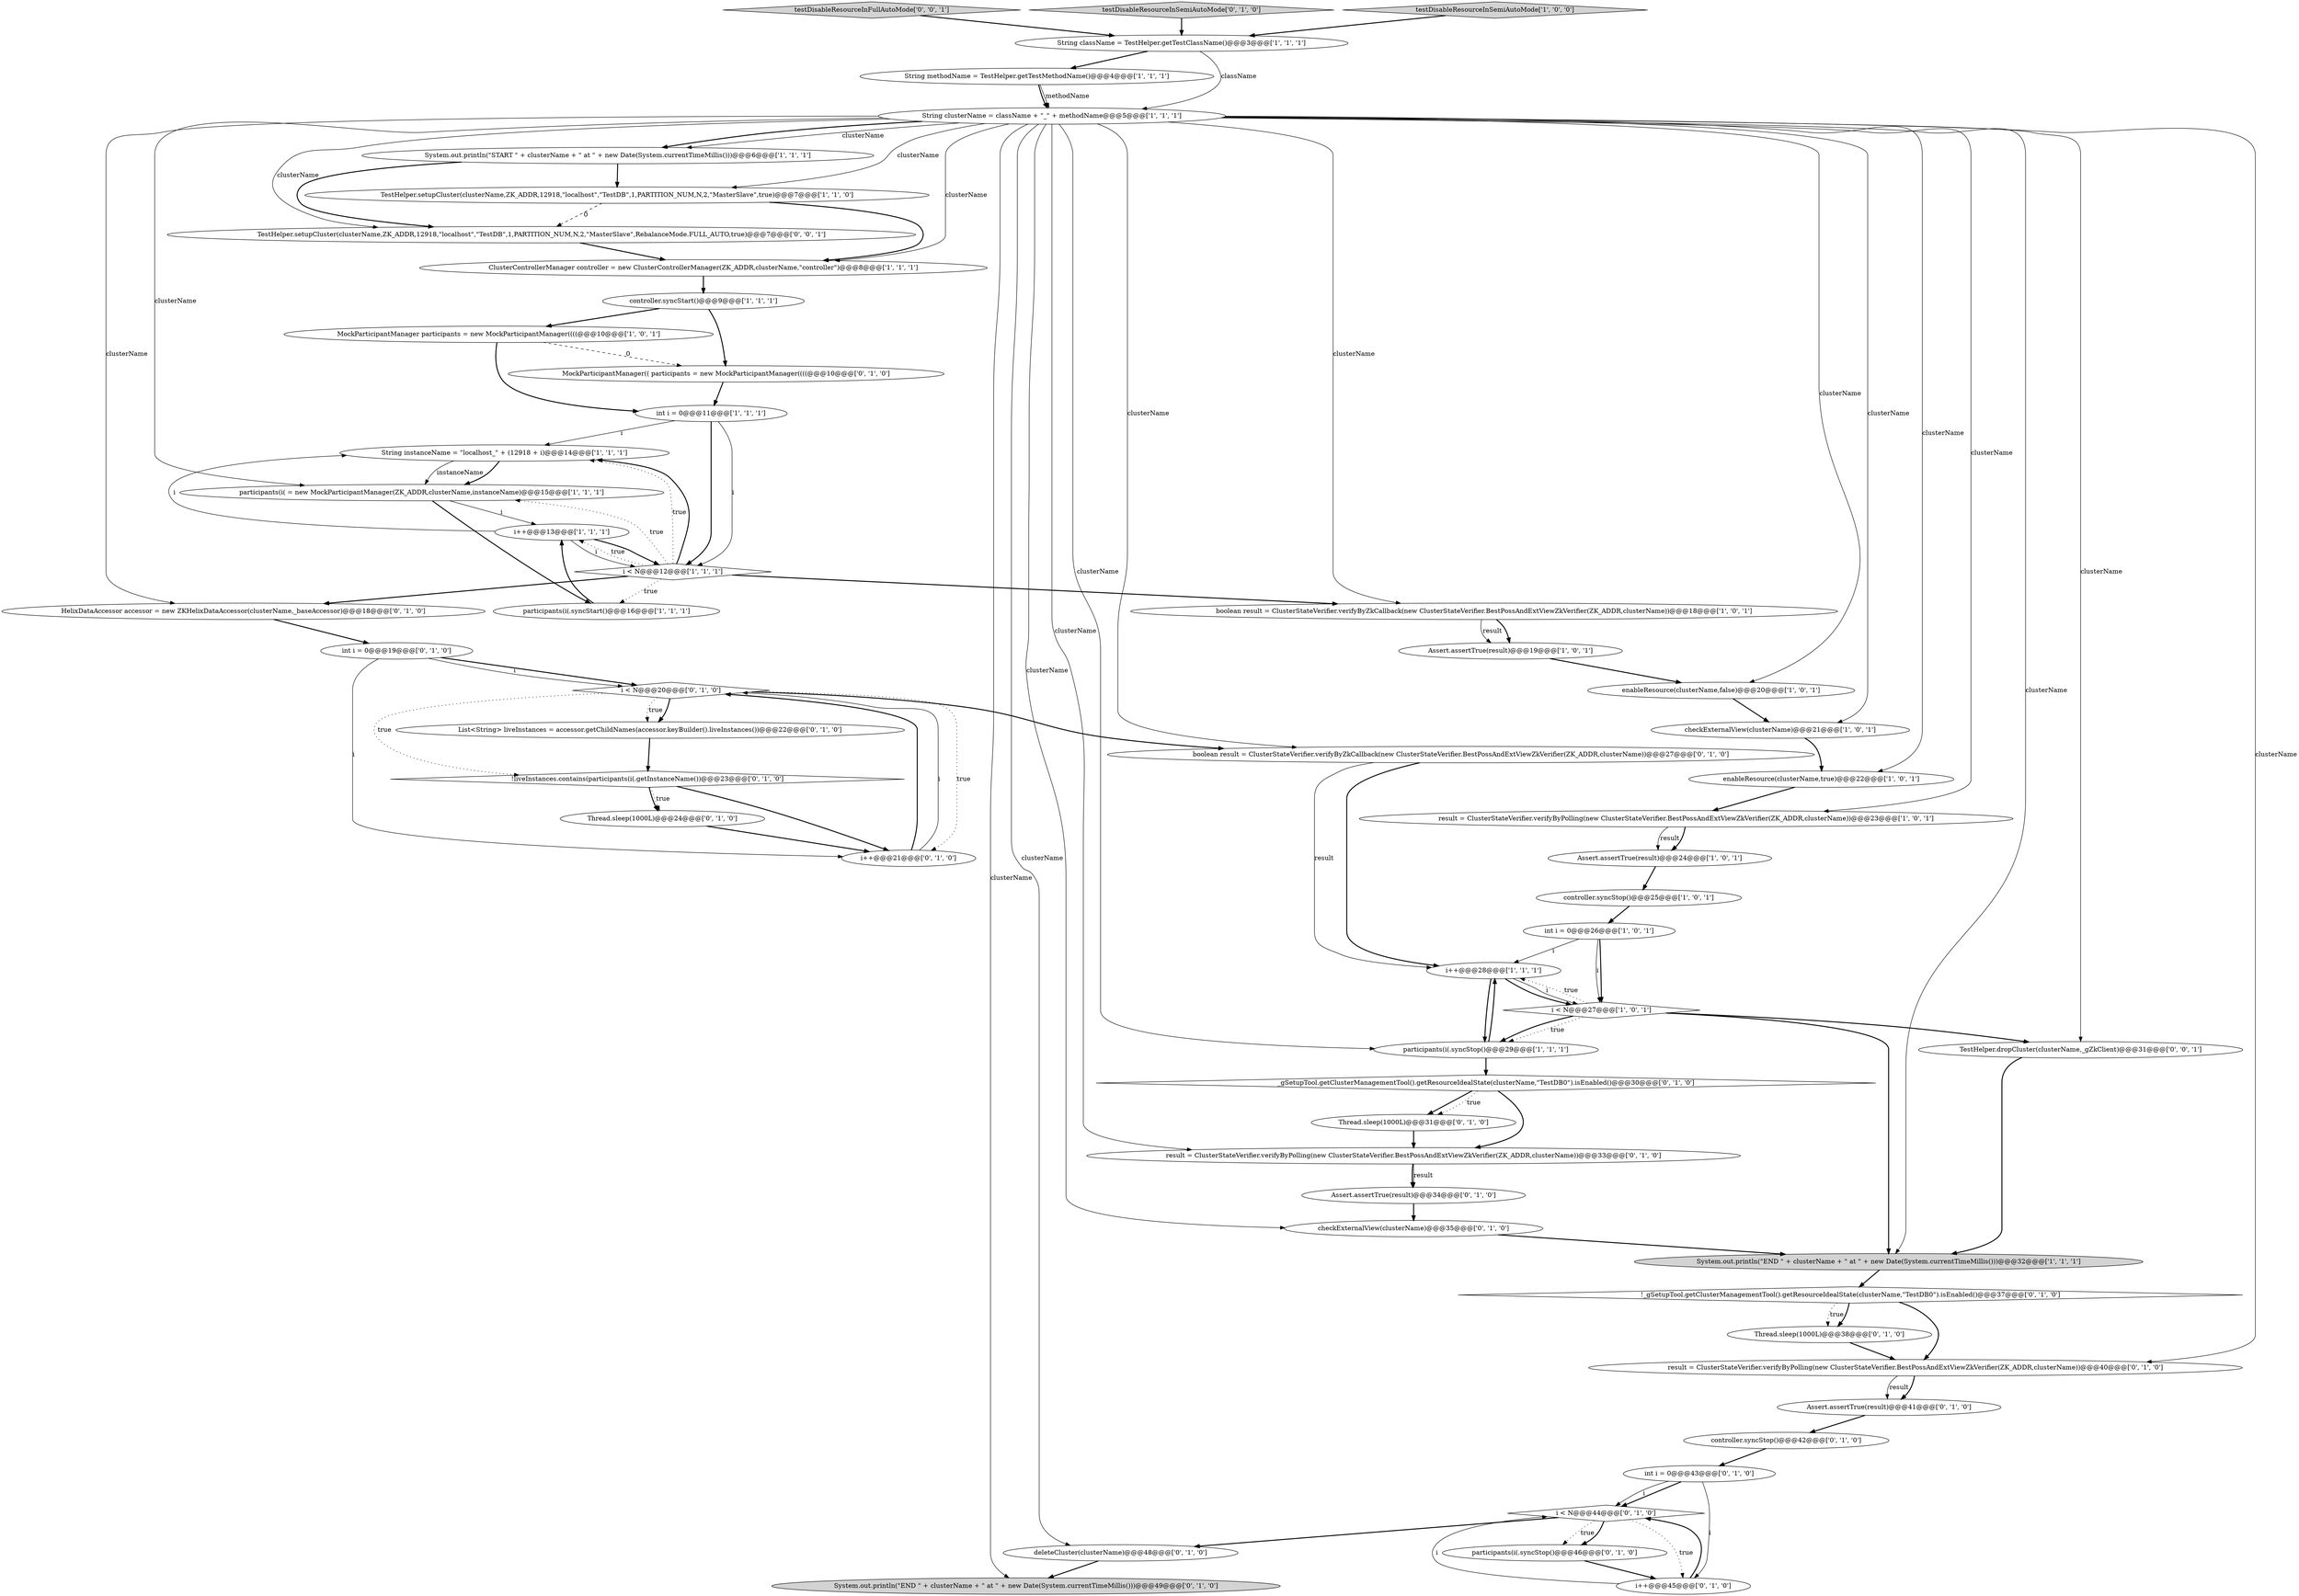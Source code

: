 digraph {
24 [style = filled, label = "String clusterName = className + \"_\" + methodName@@@5@@@['1', '1', '1']", fillcolor = white, shape = ellipse image = "AAA0AAABBB1BBB"];
17 [style = filled, label = "String methodName = TestHelper.getTestMethodName()@@@4@@@['1', '1', '1']", fillcolor = white, shape = ellipse image = "AAA0AAABBB1BBB"];
54 [style = filled, label = "TestHelper.setupCluster(clusterName,ZK_ADDR,12918,\"localhost\",\"TestDB\",1,PARTITION_NUM,N,2,\"MasterSlave\",RebalanceMode.FULL_AUTO,true)@@@7@@@['0', '0', '1']", fillcolor = white, shape = ellipse image = "AAA0AAABBB3BBB"];
20 [style = filled, label = "int i = 0@@@11@@@['1', '1', '1']", fillcolor = white, shape = ellipse image = "AAA0AAABBB1BBB"];
55 [style = filled, label = "testDisableResourceInFullAutoMode['0', '0', '1']", fillcolor = lightgray, shape = diamond image = "AAA0AAABBB3BBB"];
39 [style = filled, label = "int i = 0@@@43@@@['0', '1', '0']", fillcolor = white, shape = ellipse image = "AAA0AAABBB2BBB"];
14 [style = filled, label = "int i = 0@@@26@@@['1', '0', '1']", fillcolor = white, shape = ellipse image = "AAA0AAABBB1BBB"];
1 [style = filled, label = "ClusterControllerManager controller = new ClusterControllerManager(ZK_ADDR,clusterName,\"controller\")@@@8@@@['1', '1', '1']", fillcolor = white, shape = ellipse image = "AAA0AAABBB1BBB"];
41 [style = filled, label = "Assert.assertTrue(result)@@@34@@@['0', '1', '0']", fillcolor = white, shape = ellipse image = "AAA1AAABBB2BBB"];
45 [style = filled, label = "List<String> liveInstances = accessor.getChildNames(accessor.keyBuilder().liveInstances())@@@22@@@['0', '1', '0']", fillcolor = white, shape = ellipse image = "AAA1AAABBB2BBB"];
43 [style = filled, label = "Assert.assertTrue(result)@@@41@@@['0', '1', '0']", fillcolor = white, shape = ellipse image = "AAA0AAABBB2BBB"];
4 [style = filled, label = "System.out.println(\"END \" + clusterName + \" at \" + new Date(System.currentTimeMillis()))@@@32@@@['1', '1', '1']", fillcolor = lightgray, shape = ellipse image = "AAA0AAABBB1BBB"];
25 [style = filled, label = "Assert.assertTrue(result)@@@24@@@['1', '0', '1']", fillcolor = white, shape = ellipse image = "AAA0AAABBB1BBB"];
44 [style = filled, label = "testDisableResourceInSemiAutoMode['0', '1', '0']", fillcolor = lightgray, shape = diamond image = "AAA0AAABBB2BBB"];
15 [style = filled, label = "MockParticipantManager participants = new MockParticipantManager((((@@@10@@@['1', '0', '1']", fillcolor = white, shape = ellipse image = "AAA0AAABBB1BBB"];
32 [style = filled, label = "result = ClusterStateVerifier.verifyByPolling(new ClusterStateVerifier.BestPossAndExtViewZkVerifier(ZK_ADDR,clusterName))@@@40@@@['0', '1', '0']", fillcolor = white, shape = ellipse image = "AAA1AAABBB2BBB"];
13 [style = filled, label = "enableResource(clusterName,true)@@@22@@@['1', '0', '1']", fillcolor = white, shape = ellipse image = "AAA0AAABBB1BBB"];
7 [style = filled, label = "result = ClusterStateVerifier.verifyByPolling(new ClusterStateVerifier.BestPossAndExtViewZkVerifier(ZK_ADDR,clusterName))@@@23@@@['1', '0', '1']", fillcolor = white, shape = ellipse image = "AAA0AAABBB1BBB"];
22 [style = filled, label = "Assert.assertTrue(result)@@@19@@@['1', '0', '1']", fillcolor = white, shape = ellipse image = "AAA0AAABBB1BBB"];
29 [style = filled, label = "boolean result = ClusterStateVerifier.verifyByZkCallback(new ClusterStateVerifier.BestPossAndExtViewZkVerifier(ZK_ADDR,clusterName))@@@27@@@['0', '1', '0']", fillcolor = white, shape = ellipse image = "AAA1AAABBB2BBB"];
36 [style = filled, label = "deleteCluster(clusterName)@@@48@@@['0', '1', '0']", fillcolor = white, shape = ellipse image = "AAA1AAABBB2BBB"];
9 [style = filled, label = "String instanceName = \"localhost_\" + (12918 + i)@@@14@@@['1', '1', '1']", fillcolor = white, shape = ellipse image = "AAA0AAABBB1BBB"];
49 [style = filled, label = "i < N@@@44@@@['0', '1', '0']", fillcolor = white, shape = diamond image = "AAA0AAABBB2BBB"];
28 [style = filled, label = "MockParticipantManager(( participants = new MockParticipantManager((((@@@10@@@['0', '1', '0']", fillcolor = white, shape = ellipse image = "AAA1AAABBB2BBB"];
6 [style = filled, label = "testDisableResourceInSemiAutoMode['1', '0', '0']", fillcolor = lightgray, shape = diamond image = "AAA0AAABBB1BBB"];
37 [style = filled, label = "controller.syncStop()@@@42@@@['0', '1', '0']", fillcolor = white, shape = ellipse image = "AAA0AAABBB2BBB"];
56 [style = filled, label = "TestHelper.dropCluster(clusterName,_gZkClient)@@@31@@@['0', '0', '1']", fillcolor = white, shape = ellipse image = "AAA0AAABBB3BBB"];
31 [style = filled, label = "i < N@@@20@@@['0', '1', '0']", fillcolor = white, shape = diamond image = "AAA1AAABBB2BBB"];
46 [style = filled, label = "Thread.sleep(1000L)@@@31@@@['0', '1', '0']", fillcolor = white, shape = ellipse image = "AAA1AAABBB2BBB"];
30 [style = filled, label = "!liveInstances.contains(participants(i(.getInstanceName())@@@23@@@['0', '1', '0']", fillcolor = white, shape = diamond image = "AAA1AAABBB2BBB"];
52 [style = filled, label = "!_gSetupTool.getClusterManagementTool().getResourceIdealState(clusterName,\"TestDB0\").isEnabled()@@@37@@@['0', '1', '0']", fillcolor = white, shape = diamond image = "AAA0AAABBB2BBB"];
18 [style = filled, label = "TestHelper.setupCluster(clusterName,ZK_ADDR,12918,\"localhost\",\"TestDB\",1,PARTITION_NUM,N,2,\"MasterSlave\",true)@@@7@@@['1', '1', '0']", fillcolor = white, shape = ellipse image = "AAA0AAABBB1BBB"];
53 [style = filled, label = "result = ClusterStateVerifier.verifyByPolling(new ClusterStateVerifier.BestPossAndExtViewZkVerifier(ZK_ADDR,clusterName))@@@33@@@['0', '1', '0']", fillcolor = white, shape = ellipse image = "AAA1AAABBB2BBB"];
3 [style = filled, label = "checkExternalView(clusterName)@@@21@@@['1', '0', '1']", fillcolor = white, shape = ellipse image = "AAA0AAABBB1BBB"];
0 [style = filled, label = "i < N@@@12@@@['1', '1', '1']", fillcolor = white, shape = diamond image = "AAA0AAABBB1BBB"];
35 [style = filled, label = "checkExternalView(clusterName)@@@35@@@['0', '1', '0']", fillcolor = white, shape = ellipse image = "AAA0AAABBB2BBB"];
42 [style = filled, label = "HelixDataAccessor accessor = new ZKHelixDataAccessor(clusterName,_baseAccessor)@@@18@@@['0', '1', '0']", fillcolor = white, shape = ellipse image = "AAA0AAABBB2BBB"];
8 [style = filled, label = "System.out.println(\"START \" + clusterName + \" at \" + new Date(System.currentTimeMillis()))@@@6@@@['1', '1', '1']", fillcolor = white, shape = ellipse image = "AAA0AAABBB1BBB"];
10 [style = filled, label = "String className = TestHelper.getTestClassName()@@@3@@@['1', '1', '1']", fillcolor = white, shape = ellipse image = "AAA0AAABBB1BBB"];
27 [style = filled, label = "controller.syncStop()@@@25@@@['1', '0', '1']", fillcolor = white, shape = ellipse image = "AAA0AAABBB1BBB"];
5 [style = filled, label = "i++@@@13@@@['1', '1', '1']", fillcolor = white, shape = ellipse image = "AAA0AAABBB1BBB"];
2 [style = filled, label = "participants(i(.syncStart()@@@16@@@['1', '1', '1']", fillcolor = white, shape = ellipse image = "AAA0AAABBB1BBB"];
12 [style = filled, label = "enableResource(clusterName,false)@@@20@@@['1', '0', '1']", fillcolor = white, shape = ellipse image = "AAA0AAABBB1BBB"];
40 [style = filled, label = "participants(i(.syncStop()@@@46@@@['0', '1', '0']", fillcolor = white, shape = ellipse image = "AAA0AAABBB2BBB"];
47 [style = filled, label = "int i = 0@@@19@@@['0', '1', '0']", fillcolor = white, shape = ellipse image = "AAA1AAABBB2BBB"];
11 [style = filled, label = "i++@@@28@@@['1', '1', '1']", fillcolor = white, shape = ellipse image = "AAA0AAABBB1BBB"];
50 [style = filled, label = "_gSetupTool.getClusterManagementTool().getResourceIdealState(clusterName,\"TestDB0\").isEnabled()@@@30@@@['0', '1', '0']", fillcolor = white, shape = diamond image = "AAA1AAABBB2BBB"];
19 [style = filled, label = "controller.syncStart()@@@9@@@['1', '1', '1']", fillcolor = white, shape = ellipse image = "AAA0AAABBB1BBB"];
38 [style = filled, label = "i++@@@21@@@['0', '1', '0']", fillcolor = white, shape = ellipse image = "AAA1AAABBB2BBB"];
26 [style = filled, label = "boolean result = ClusterStateVerifier.verifyByZkCallback(new ClusterStateVerifier.BestPossAndExtViewZkVerifier(ZK_ADDR,clusterName))@@@18@@@['1', '0', '1']", fillcolor = white, shape = ellipse image = "AAA0AAABBB1BBB"];
21 [style = filled, label = "participants(i(.syncStop()@@@29@@@['1', '1', '1']", fillcolor = white, shape = ellipse image = "AAA0AAABBB1BBB"];
33 [style = filled, label = "Thread.sleep(1000L)@@@24@@@['0', '1', '0']", fillcolor = white, shape = ellipse image = "AAA1AAABBB2BBB"];
34 [style = filled, label = "System.out.println(\"END \" + clusterName + \" at \" + new Date(System.currentTimeMillis()))@@@49@@@['0', '1', '0']", fillcolor = lightgray, shape = ellipse image = "AAA0AAABBB2BBB"];
48 [style = filled, label = "Thread.sleep(1000L)@@@38@@@['0', '1', '0']", fillcolor = white, shape = ellipse image = "AAA1AAABBB2BBB"];
23 [style = filled, label = "i < N@@@27@@@['1', '0', '1']", fillcolor = white, shape = diamond image = "AAA0AAABBB1BBB"];
51 [style = filled, label = "i++@@@45@@@['0', '1', '0']", fillcolor = white, shape = ellipse image = "AAA0AAABBB2BBB"];
16 [style = filled, label = "participants(i( = new MockParticipantManager(ZK_ADDR,clusterName,instanceName)@@@15@@@['1', '1', '1']", fillcolor = white, shape = ellipse image = "AAA0AAABBB1BBB"];
35->4 [style = bold, label=""];
19->28 [style = bold, label=""];
15->28 [style = dashed, label="0"];
24->34 [style = solid, label="clusterName"];
7->25 [style = solid, label="result"];
50->46 [style = bold, label=""];
49->36 [style = bold, label=""];
30->38 [style = bold, label=""];
41->35 [style = bold, label=""];
3->13 [style = bold, label=""];
29->11 [style = solid, label="result"];
24->12 [style = solid, label="clusterName"];
14->11 [style = solid, label="i"];
52->32 [style = bold, label=""];
50->53 [style = bold, label=""];
23->21 [style = dotted, label="true"];
5->0 [style = solid, label="i"];
11->23 [style = bold, label=""];
31->30 [style = dotted, label="true"];
23->11 [style = dotted, label="true"];
51->49 [style = bold, label=""];
31->29 [style = bold, label=""];
20->0 [style = bold, label=""];
18->54 [style = dashed, label="0"];
24->16 [style = solid, label="clusterName"];
23->56 [style = bold, label=""];
23->4 [style = bold, label=""];
54->1 [style = bold, label=""];
9->16 [style = solid, label="instanceName"];
26->22 [style = bold, label=""];
24->7 [style = solid, label="clusterName"];
20->9 [style = solid, label="i"];
0->16 [style = dotted, label="true"];
24->4 [style = solid, label="clusterName"];
10->24 [style = solid, label="className"];
10->17 [style = bold, label=""];
40->51 [style = bold, label=""];
24->35 [style = solid, label="clusterName"];
0->42 [style = bold, label=""];
9->16 [style = bold, label=""];
17->24 [style = solid, label="methodName"];
24->36 [style = solid, label="clusterName"];
24->18 [style = solid, label="clusterName"];
11->23 [style = solid, label="i"];
16->2 [style = bold, label=""];
8->18 [style = bold, label=""];
23->21 [style = bold, label=""];
44->10 [style = bold, label=""];
0->9 [style = dotted, label="true"];
17->24 [style = bold, label=""];
20->0 [style = solid, label="i"];
0->26 [style = bold, label=""];
47->31 [style = bold, label=""];
4->52 [style = bold, label=""];
51->49 [style = solid, label="i"];
24->8 [style = solid, label="clusterName"];
55->10 [style = bold, label=""];
31->38 [style = dotted, label="true"];
38->31 [style = bold, label=""];
52->48 [style = dotted, label="true"];
15->20 [style = bold, label=""];
39->51 [style = solid, label="i"];
14->23 [style = bold, label=""];
50->46 [style = dotted, label="true"];
25->27 [style = bold, label=""];
48->32 [style = bold, label=""];
14->23 [style = solid, label="i"];
0->2 [style = dotted, label="true"];
21->11 [style = bold, label=""];
42->47 [style = bold, label=""];
32->43 [style = solid, label="result"];
39->49 [style = bold, label=""];
24->21 [style = solid, label="clusterName"];
28->20 [style = bold, label=""];
53->41 [style = solid, label="result"];
21->50 [style = bold, label=""];
30->33 [style = dotted, label="true"];
24->53 [style = solid, label="clusterName"];
45->30 [style = bold, label=""];
31->45 [style = bold, label=""];
39->49 [style = solid, label="i"];
16->5 [style = solid, label="i"];
46->53 [style = bold, label=""];
30->33 [style = bold, label=""];
24->3 [style = solid, label="clusterName"];
47->31 [style = solid, label="i"];
12->3 [style = bold, label=""];
7->25 [style = bold, label=""];
52->48 [style = bold, label=""];
24->32 [style = solid, label="clusterName"];
33->38 [style = bold, label=""];
49->40 [style = dotted, label="true"];
18->1 [style = bold, label=""];
47->38 [style = solid, label="i"];
24->54 [style = solid, label="clusterName"];
53->41 [style = bold, label=""];
22->12 [style = bold, label=""];
24->8 [style = bold, label=""];
24->13 [style = solid, label="clusterName"];
8->54 [style = bold, label=""];
49->51 [style = dotted, label="true"];
38->31 [style = solid, label="i"];
56->4 [style = bold, label=""];
27->14 [style = bold, label=""];
32->43 [style = bold, label=""];
13->7 [style = bold, label=""];
11->21 [style = bold, label=""];
24->42 [style = solid, label="clusterName"];
24->56 [style = solid, label="clusterName"];
2->5 [style = bold, label=""];
0->9 [style = bold, label=""];
19->15 [style = bold, label=""];
43->37 [style = bold, label=""];
24->26 [style = solid, label="clusterName"];
0->5 [style = dotted, label="true"];
6->10 [style = bold, label=""];
31->45 [style = dotted, label="true"];
5->0 [style = bold, label=""];
37->39 [style = bold, label=""];
36->34 [style = bold, label=""];
5->9 [style = solid, label="i"];
1->19 [style = bold, label=""];
26->22 [style = solid, label="result"];
24->29 [style = solid, label="clusterName"];
24->1 [style = solid, label="clusterName"];
29->11 [style = bold, label=""];
49->40 [style = bold, label=""];
}
